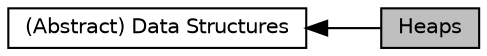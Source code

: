 digraph "Heaps"
{
  bgcolor="transparent";
  edge [fontname="Helvetica",fontsize="10",labelfontname="Helvetica",labelfontsize="10"];
  node [fontname="Helvetica",fontsize="10",shape=box];
  rankdir=LR;
  Node1 [label="(Abstract) Data Structures",height=0.2,width=0.4,color="black",URL="$group__data__structures.html",tooltip="All datastructures and typedefs shared among the ViennaRNA Package can be found here."];
  Node0 [label="Heaps",height=0.2,width=0.4,color="black", fillcolor="grey75", style="filled", fontcolor="black",tooltip="Interface for an abstract implementation of a heap data structure."];
  Node1->Node0 [shape=plaintext, dir="back", style="solid"];
}
